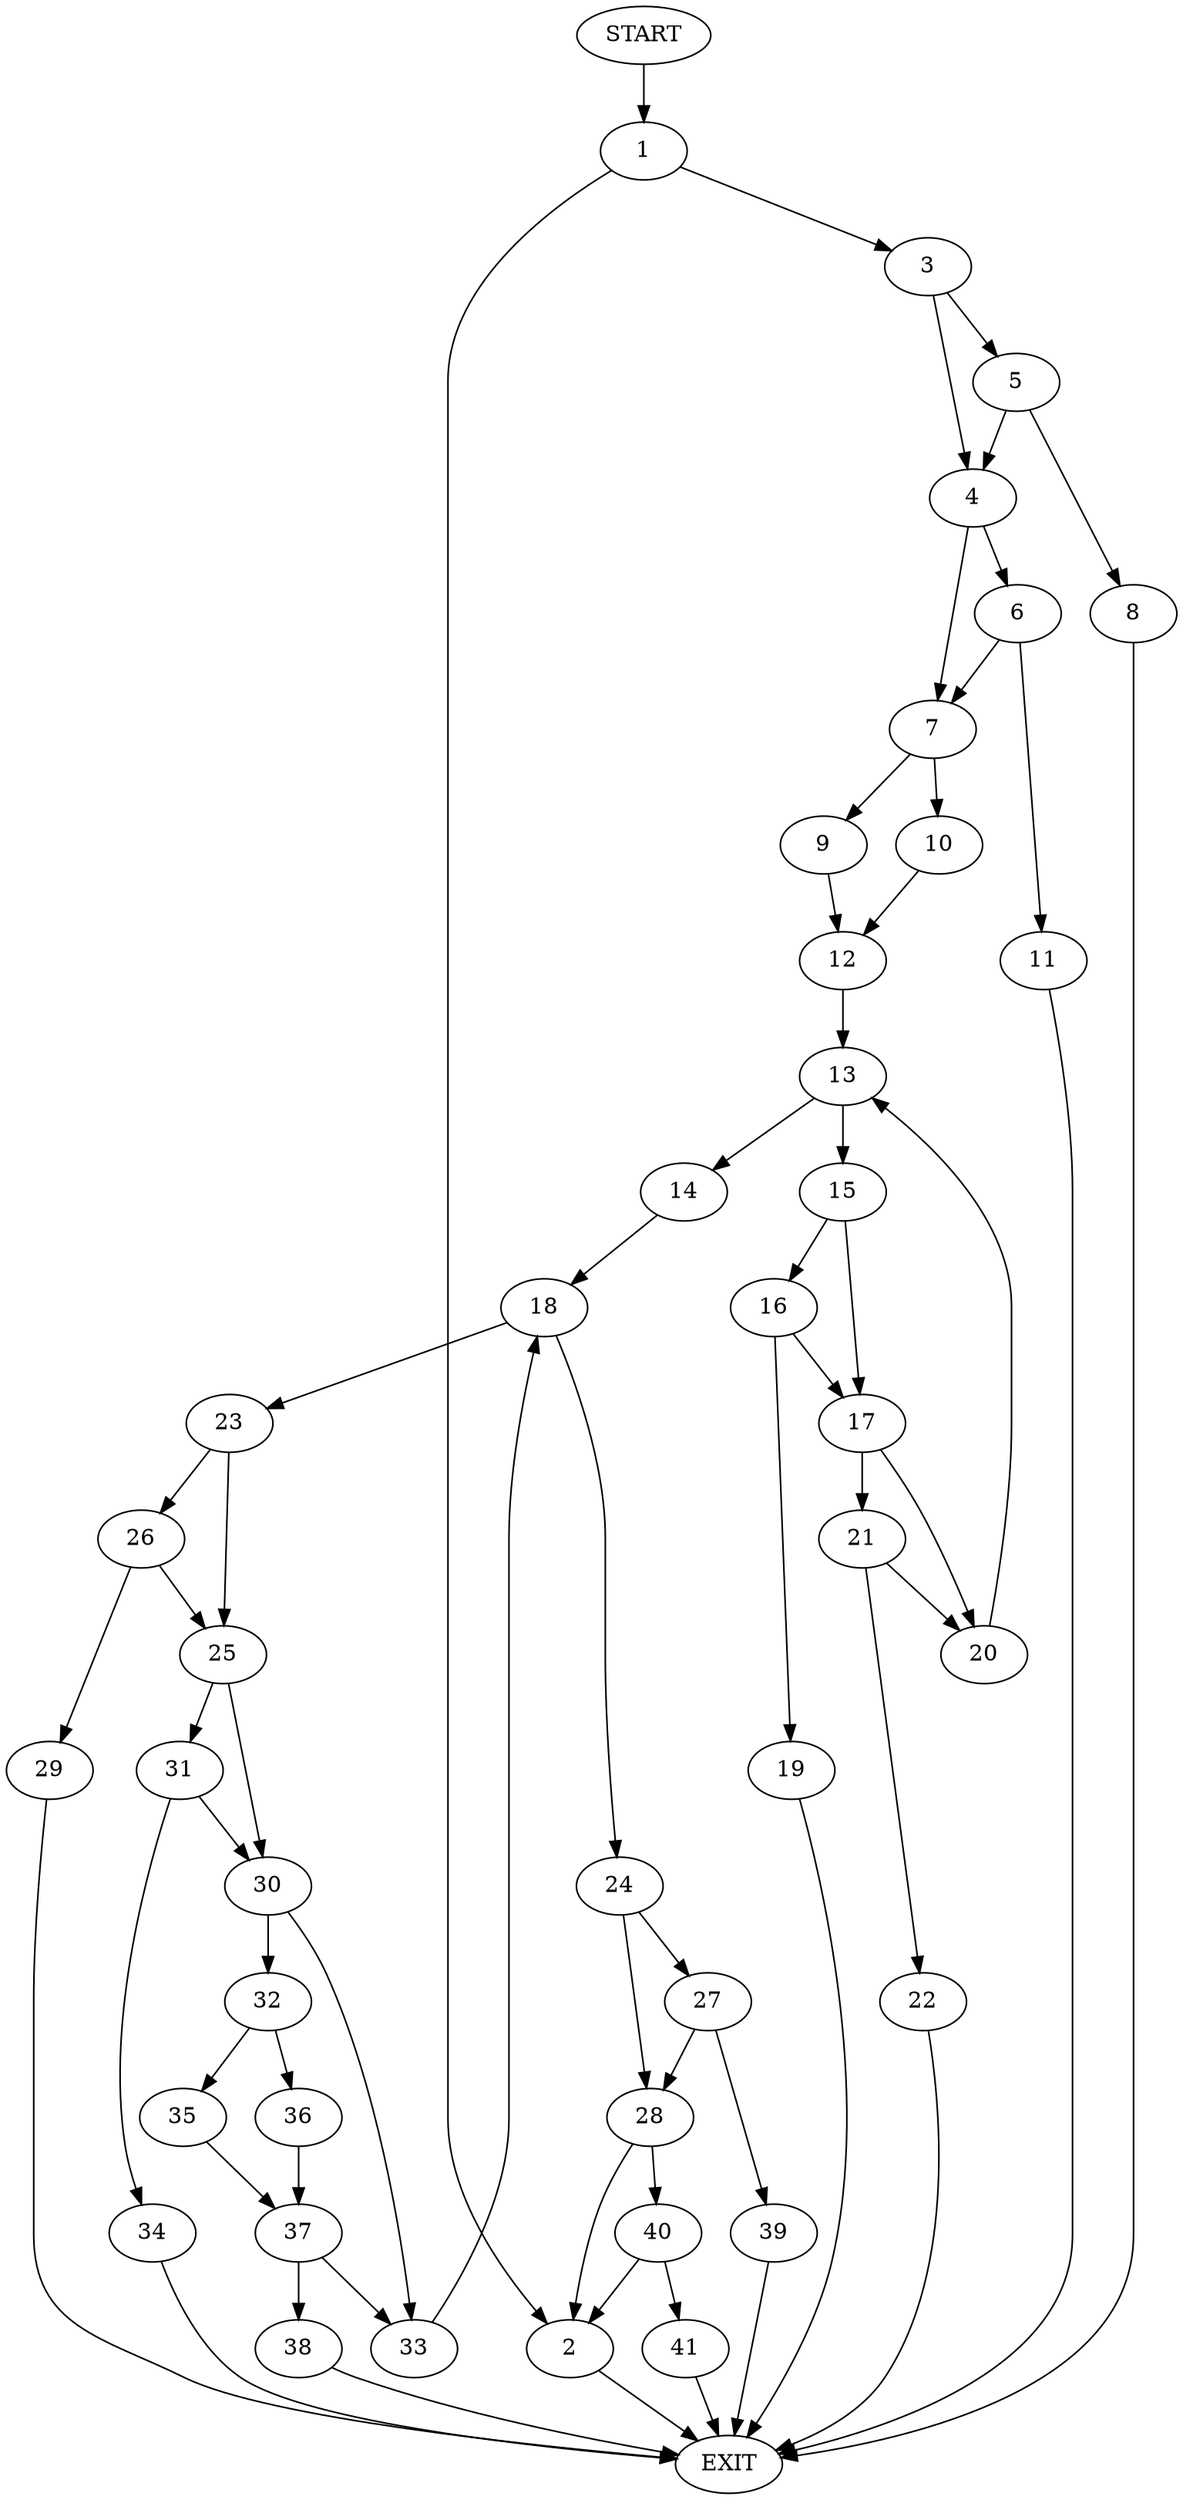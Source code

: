 digraph {
0 [label="START"]
42 [label="EXIT"]
0 -> 1
1 -> 2
1 -> 3
3 -> 4
3 -> 5
2 -> 42
4 -> 6
4 -> 7
5 -> 8
5 -> 4
8 -> 42
7 -> 9
7 -> 10
6 -> 7
6 -> 11
11 -> 42
9 -> 12
10 -> 12
12 -> 13
13 -> 14
13 -> 15
15 -> 16
15 -> 17
14 -> 18
16 -> 19
16 -> 17
17 -> 20
17 -> 21
19 -> 42
20 -> 13
21 -> 22
21 -> 20
22 -> 42
18 -> 23
18 -> 24
23 -> 25
23 -> 26
24 -> 27
24 -> 28
26 -> 25
26 -> 29
25 -> 30
25 -> 31
29 -> 42
30 -> 32
30 -> 33
31 -> 34
31 -> 30
34 -> 42
32 -> 35
32 -> 36
33 -> 18
36 -> 37
35 -> 37
37 -> 38
37 -> 33
38 -> 42
27 -> 39
27 -> 28
28 -> 2
28 -> 40
39 -> 42
40 -> 41
40 -> 2
41 -> 42
}
